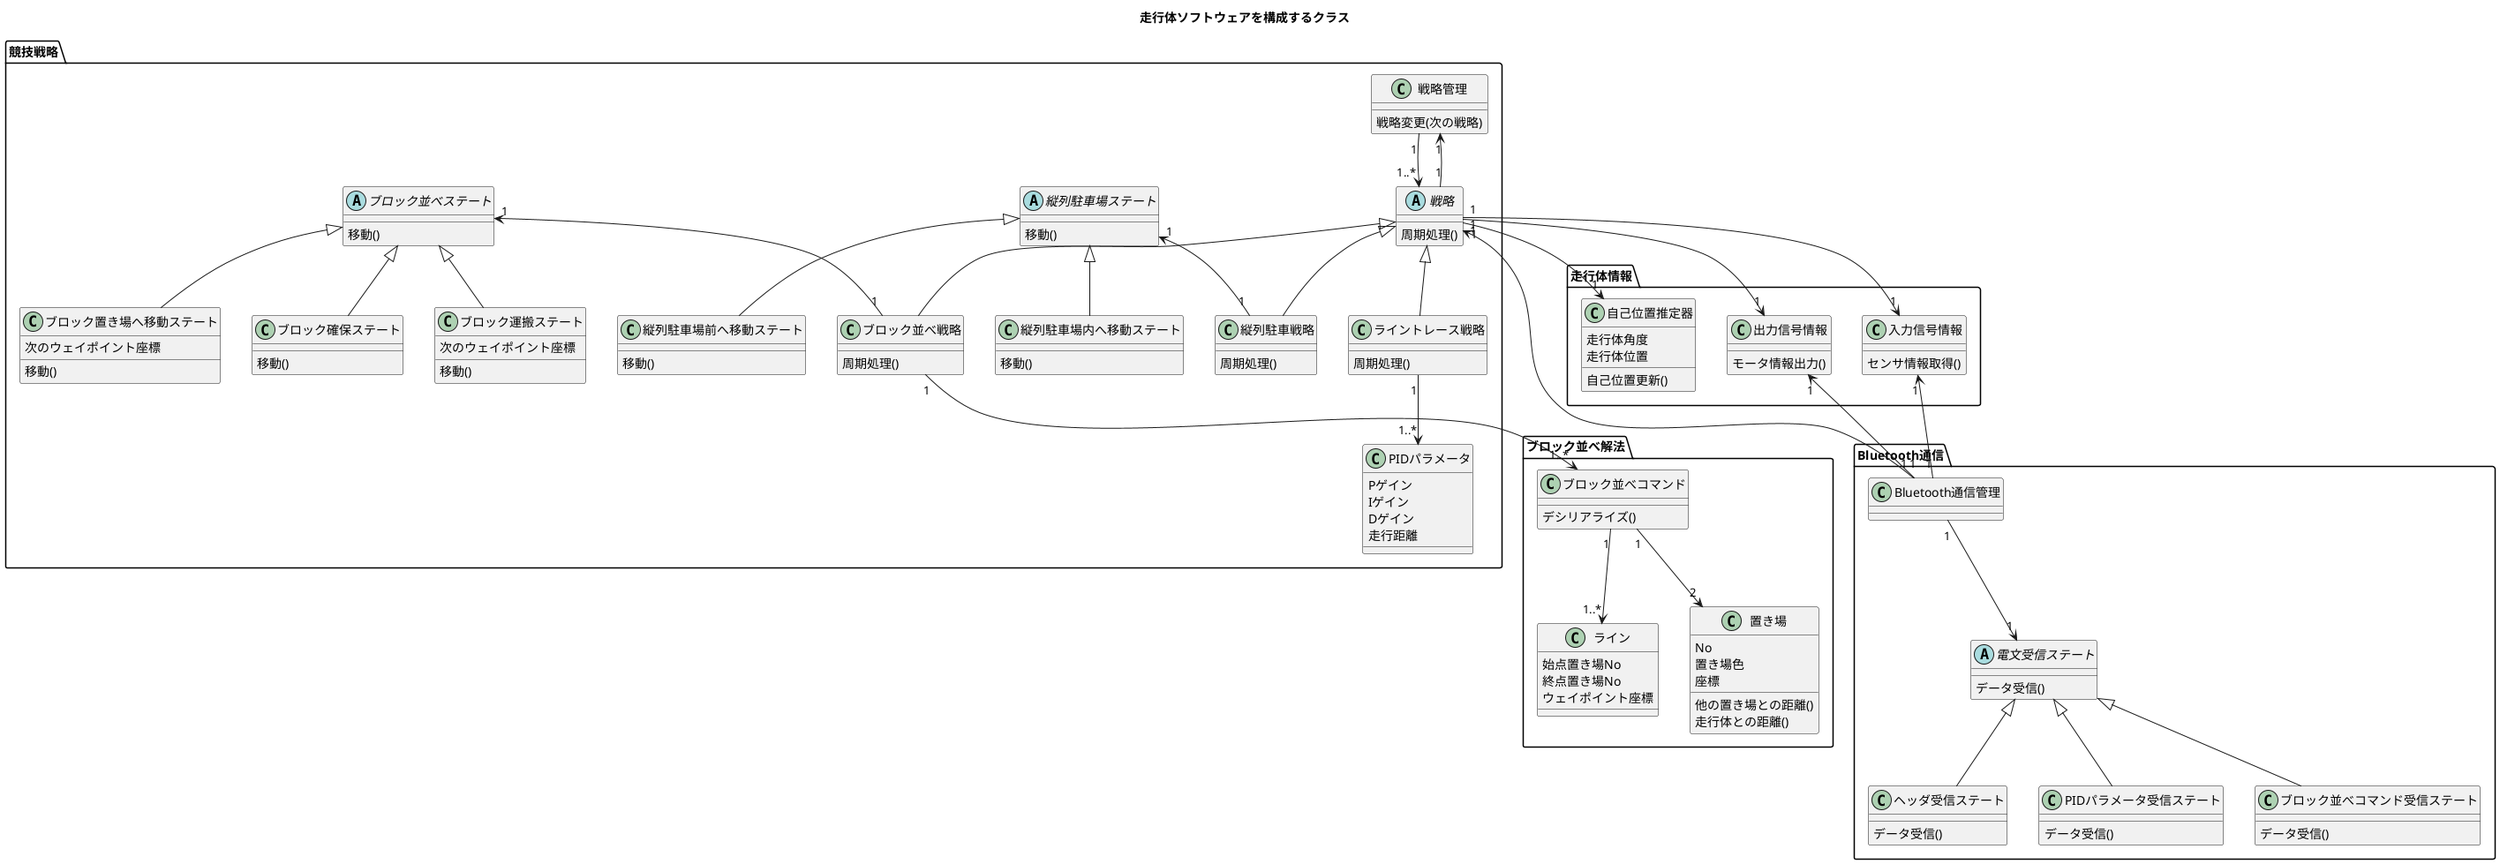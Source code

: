 @startuml

title 走行体ソフトウェアを構成するクラス

package 走行体情報{
    class 入力信号情報{
        センサ情報取得()
    }

    class 出力信号情報{
        モータ情報出力()
    }

    class 自己位置推定器{
        走行体角度
        走行体位置
        自己位置更新()
    }

}



package Bluetooth通信{
    class Bluetooth通信管理{
    } 

    abstract 電文受信ステート{
        データ受信()
    }

    class ヘッダ受信ステート{
        データ受信()
    }

    class PIDパラメータ受信ステート{
        データ受信()
    }

    class ブロック並べコマンド受信ステート{
        データ受信()
    }

    Bluetooth通信管理 "1" --> "1" 電文受信ステート
    電文受信ステート <|-- ヘッダ受信ステート
    電文受信ステート <|-- PIDパラメータ受信ステート
    電文受信ステート <|-- ブロック並べコマンド受信ステート
}

    Bluetooth通信管理 "1" -u-> "1" 出力信号情報
    Bluetooth通信管理 "1" -u-> "1" 入力信号情報


package 競技戦略{
    class 戦略管理 {
        戦略変更(次の戦略)
    }

    abstract 戦略{
        周期処理()
    }

    class ライントレース戦略{
        周期処理()
    }

    class PIDパラメータ{
        Pゲイン
        Iゲイン
        Dゲイン
        走行距離
    }

    class 縦列駐車戦略{
        周期処理()
    }

    abstract 縦列駐車場ステート{
        移動()

    }

    class 縦列駐車場前へ移動ステート{
        移動()

    }

    class 縦列駐車場内へ移動ステート{
        移動()
    }

    縦列駐車場ステート "1" <-d- "1" 縦列駐車戦略
    縦列駐車場ステート <|-- 縦列駐車場前へ移動ステート
    縦列駐車場ステート <|-- 縦列駐車場内へ移動ステート
    

    class ブロック並べ戦略{
        周期処理()
    }

    abstract ブロック並べステート{
        移動()
    }

    class ブロック確保ステート{
        移動()
    }

    class ブロック運搬ステート{
        次のウェイポイント座標
        移動()
    }

    class ブロック置き場へ移動ステート{
        次のウェイポイント座標
        移動()
    }

    ブロック並べステート "1" <-d- "1" ブロック並べ戦略 
    ブロック並べステート <|-- ブロック確保ステート
    ブロック並べステート <|-- ブロック運搬ステート
    ブロック並べステート <|-- ブロック置き場へ移動ステート  
}

戦略管理 "1"-->"1..*" 戦略
戦略管理 "1" <-- "1" 戦略
戦略 <|-- 縦列駐車戦略
ライントレース戦略 "1"-->"1..*" PIDパラメータ
戦略 <|-- ライントレース戦略
戦略 "1" --> "1" 自己位置推定器  
戦略 "1" --> "1" 出力信号情報
戦略 "1" --> "1" 入力信号情報
Bluetooth通信管理 "1" --> "1" 戦略

package ブロック並べ解法{
    class ブロック並べコマンド{
        デシリアライズ()
    }

    戦略 <|-- ブロック並べ戦略
    ブロック並べ戦略 "1"-d->"1..*" ブロック並べコマンド
    ブロック並べコマンド "1"-->"1..*" ライン 
    ブロック並べコマンド "1"-->"2" 置き場

  class 置き場{
        No
        置き場色
        座標
        他の置き場との距離()
        走行体との距離()
    }

        class ライン{
        始点置き場No
        終点置き場No
        ウェイポイント座標
    }
}

@enduml